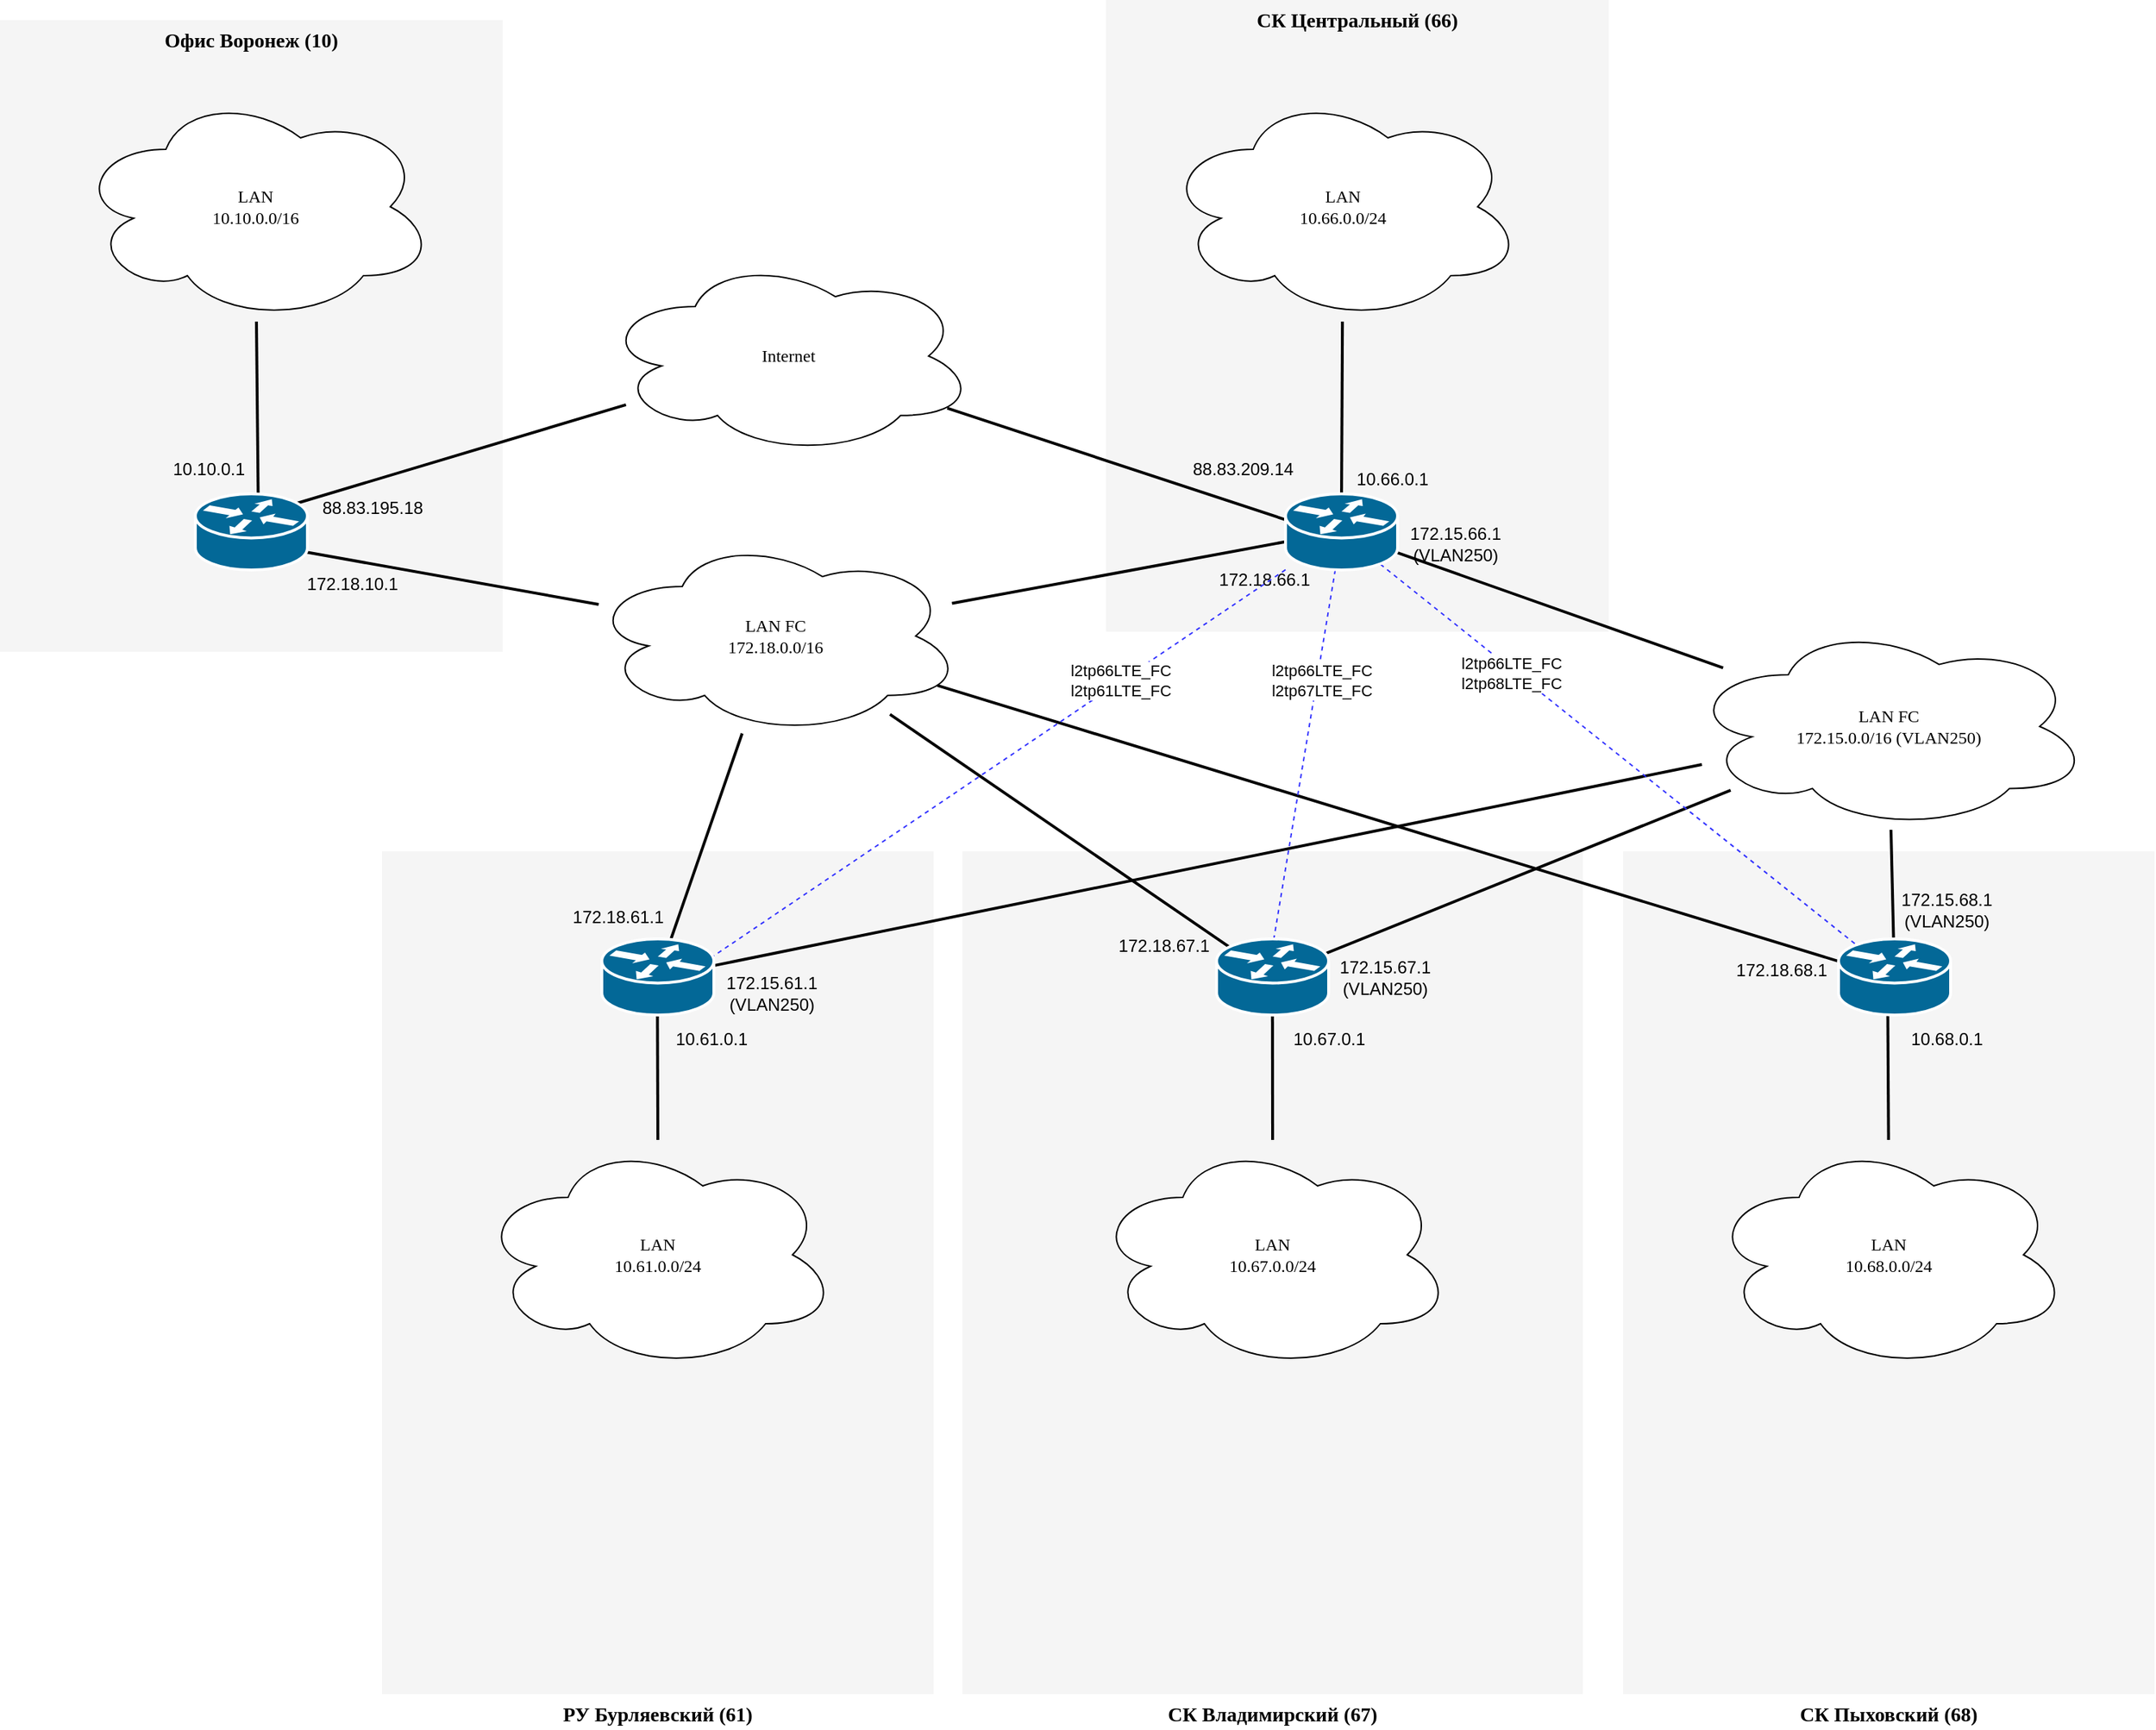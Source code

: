 <mxfile version="15.7.0" type="github">
  <diagram name="Page-1" id="c37626ed-c26b-45fb-9056-f9ebc6bb27b6">
    <mxGraphModel dx="1422" dy="794" grid="1" gridSize="10" guides="1" tooltips="1" connect="1" arrows="1" fold="1" page="1" pageScale="1" pageWidth="1100" pageHeight="850" background="none" math="0" shadow="0">
      <root>
        <mxCell id="0" />
        <mxCell id="1" parent="0" />
        <mxCell id="1c7a67bf8fd3230f-83" value="СК Центральный (66)" style="whiteSpace=wrap;html=1;rounded=0;shadow=0;comic=0;strokeWidth=1;fontFamily=Verdana;fontSize=14;fillColor=#f5f5f5;strokeColor=none;verticalAlign=top;fontStyle=1" parent="1" vertex="1">
          <mxGeometry x="1010" y="246" width="350" height="440" as="geometry" />
        </mxCell>
        <mxCell id="1c7a67bf8fd3230f-82" value="СК Пыховский (68)" style="whiteSpace=wrap;html=1;rounded=0;shadow=0;comic=0;strokeWidth=1;fontFamily=Verdana;fontSize=14;fillColor=#f5f5f5;strokeColor=none;fontStyle=1;verticalAlign=top;labelPosition=center;verticalLabelPosition=bottom;align=center;" parent="1" vertex="1">
          <mxGeometry x="1370" y="839" width="370" height="587" as="geometry" />
        </mxCell>
        <mxCell id="1c7a67bf8fd3230f-81" value="СК Владимирский (67)" style="whiteSpace=wrap;html=1;rounded=0;shadow=0;comic=0;strokeWidth=1;fontFamily=Verdana;fontSize=14;fillColor=#f5f5f5;strokeColor=none;fontStyle=1;verticalAlign=top;labelPosition=center;verticalLabelPosition=bottom;align=center;" parent="1" vertex="1">
          <mxGeometry x="910" y="839.0" width="432" height="587" as="geometry" />
        </mxCell>
        <mxCell id="1c7a67bf8fd3230f-80" value="РУ Бурляевский (61)" style="whiteSpace=wrap;html=1;rounded=0;shadow=0;comic=0;strokeWidth=1;fontFamily=Verdana;fontSize=14;fillColor=#f5f5f5;strokeColor=none;fontStyle=1;verticalAlign=top;labelPosition=center;verticalLabelPosition=bottom;align=center;" parent="1" vertex="1">
          <mxGeometry x="506" y="839" width="384" height="587" as="geometry" />
        </mxCell>
        <mxCell id="1c7a67bf8fd3230f-15" value="Internet" style="ellipse;shape=cloud;whiteSpace=wrap;html=1;rounded=0;shadow=0;comic=0;strokeWidth=1;fontFamily=Verdana;fontSize=12;" parent="1" vertex="1">
          <mxGeometry x="659" y="425" width="260" height="138" as="geometry" />
        </mxCell>
        <mxCell id="1c7a67bf8fd3230f-54" style="edgeStyle=none;html=1;labelBackgroundColor=none;startFill=0;endArrow=none;endFill=0;strokeWidth=2;fontFamily=Verdana;fontSize=12;exitX=0.485;exitY=0.506;exitDx=0;exitDy=0;exitPerimeter=0;" parent="1" source="1c7a67bf8fd3230f-47" target="58_N4NvC8-cw4pMC1R1P-5" edge="1">
          <mxGeometry relative="1" as="geometry">
            <mxPoint x="1174" y="696" as="targetPoint" />
          </mxGeometry>
        </mxCell>
        <mxCell id="58_N4NvC8-cw4pMC1R1P-2" value="LAN&lt;br&gt;10.66.0.0/24" style="ellipse;shape=cloud;whiteSpace=wrap;html=1;rounded=0;shadow=0;comic=0;strokeWidth=1;fontFamily=Verdana;fontSize=12;" parent="1" vertex="1">
          <mxGeometry x="1050" y="310" width="250" height="160" as="geometry" />
        </mxCell>
        <mxCell id="58_N4NvC8-cw4pMC1R1P-3" style="edgeStyle=none;html=1;labelBackgroundColor=none;startFill=0;endArrow=none;endFill=0;strokeWidth=2;fontFamily=Verdana;fontSize=12;entryX=0.5;entryY=0;entryDx=0;entryDy=0;entryPerimeter=0;" parent="1" source="58_N4NvC8-cw4pMC1R1P-2" target="1c7a67bf8fd3230f-47" edge="1">
          <mxGeometry relative="1" as="geometry">
            <mxPoint x="1260" y="500.0" as="sourcePoint" />
            <mxPoint x="1260" y="553" as="targetPoint" />
          </mxGeometry>
        </mxCell>
        <mxCell id="58_N4NvC8-cw4pMC1R1P-4" value="10.66.0.1" style="text;html=1;resizable=0;autosize=1;align=center;verticalAlign=middle;points=[];fillColor=none;strokeColor=none;rounded=0;" parent="1" vertex="1">
          <mxGeometry x="1174" y="570" width="70" height="20" as="geometry" />
        </mxCell>
        <mxCell id="58_N4NvC8-cw4pMC1R1P-5" value="LAN FC&lt;br&gt;172.15.0.0/16 (VLAN250)" style="ellipse;shape=cloud;whiteSpace=wrap;html=1;rounded=0;shadow=0;comic=0;strokeWidth=1;fontFamily=Verdana;fontSize=12;" parent="1" vertex="1">
          <mxGeometry x="1415" y="680" width="280" height="144" as="geometry" />
        </mxCell>
        <mxCell id="58_N4NvC8-cw4pMC1R1P-7" value="172.15.66.1&lt;br&gt;(VLAN250)" style="text;html=1;resizable=0;autosize=1;align=center;verticalAlign=middle;points=[];fillColor=none;strokeColor=none;rounded=0;" parent="1" vertex="1">
          <mxGeometry x="1213" y="610" width="80" height="30" as="geometry" />
        </mxCell>
        <mxCell id="58_N4NvC8-cw4pMC1R1P-14" style="edgeStyle=none;html=1;labelBackgroundColor=none;startFill=0;endArrow=none;endFill=0;strokeWidth=2;fontFamily=Verdana;fontSize=12;exitX=0.497;exitY=0.38;exitDx=0;exitDy=0;exitPerimeter=0;" parent="1" source="58_N4NvC8-cw4pMC1R1P-13" target="58_N4NvC8-cw4pMC1R1P-5" edge="1">
          <mxGeometry relative="1" as="geometry">
            <mxPoint x="1182.83" y="626.818" as="sourcePoint" />
            <mxPoint x="1354.776" y="712.261" as="targetPoint" />
          </mxGeometry>
        </mxCell>
        <mxCell id="58_N4NvC8-cw4pMC1R1P-15" value="172.15.68.1&lt;br&gt;(VLAN250)" style="text;html=1;resizable=0;autosize=1;align=center;verticalAlign=middle;points=[];fillColor=none;strokeColor=none;rounded=0;" parent="1" vertex="1">
          <mxGeometry x="1555" y="865" width="80" height="30" as="geometry" />
        </mxCell>
        <mxCell id="58_N4NvC8-cw4pMC1R1P-16" value="172.15.67.1&lt;br&gt;(VLAN250)" style="text;html=1;resizable=0;autosize=1;align=center;verticalAlign=middle;points=[];fillColor=none;strokeColor=none;rounded=0;" parent="1" vertex="1">
          <mxGeometry x="1164" y="911.5" width="80" height="30" as="geometry" />
        </mxCell>
        <mxCell id="58_N4NvC8-cw4pMC1R1P-17" value="172.15.61.1&lt;br&gt;(VLAN250)" style="text;html=1;resizable=0;autosize=1;align=center;verticalAlign=middle;points=[];fillColor=none;strokeColor=none;rounded=0;" parent="1" vertex="1">
          <mxGeometry x="737" y="923" width="80" height="30" as="geometry" />
        </mxCell>
        <mxCell id="58_N4NvC8-cw4pMC1R1P-18" style="edgeStyle=none;html=1;labelBackgroundColor=none;startFill=0;endArrow=none;endFill=0;strokeWidth=2;fontFamily=Verdana;fontSize=12;exitX=0.468;exitY=0.491;exitDx=0;exitDy=0;exitPerimeter=0;" parent="1" source="58_N4NvC8-cw4pMC1R1P-12" target="58_N4NvC8-cw4pMC1R1P-5" edge="1">
          <mxGeometry relative="1" as="geometry">
            <mxPoint x="1568.766" y="930.14" as="sourcePoint" />
            <mxPoint x="1284.594" y="799.859" as="targetPoint" />
          </mxGeometry>
        </mxCell>
        <mxCell id="58_N4NvC8-cw4pMC1R1P-19" style="edgeStyle=none;html=1;labelBackgroundColor=none;startFill=0;endArrow=none;endFill=0;strokeWidth=2;fontFamily=Verdana;fontSize=12;" parent="1" source="58_N4NvC8-cw4pMC1R1P-11" target="58_N4NvC8-cw4pMC1R1P-5" edge="1">
          <mxGeometry relative="1" as="geometry">
            <mxPoint x="1578.766" y="940.14" as="sourcePoint" />
            <mxPoint x="1294.594" y="809.859" as="targetPoint" />
          </mxGeometry>
        </mxCell>
        <mxCell id="58_N4NvC8-cw4pMC1R1P-20" value="LAN&lt;br&gt;10.68.0.0/24" style="ellipse;shape=cloud;whiteSpace=wrap;html=1;rounded=0;shadow=0;comic=0;strokeWidth=1;fontFamily=Verdana;fontSize=12;" parent="1" vertex="1">
          <mxGeometry x="1430" y="1040" width="250" height="160" as="geometry" />
        </mxCell>
        <mxCell id="58_N4NvC8-cw4pMC1R1P-21" style="edgeStyle=none;html=1;labelBackgroundColor=none;startFill=0;endArrow=none;endFill=0;strokeWidth=2;fontFamily=Verdana;fontSize=12;entryX=0.437;entryY=0.38;entryDx=0;entryDy=0;entryPerimeter=0;" parent="1" source="58_N4NvC8-cw4pMC1R1P-20" target="58_N4NvC8-cw4pMC1R1P-13" edge="1">
          <mxGeometry relative="1" as="geometry">
            <mxPoint x="1568.766" y="930.14" as="sourcePoint" />
            <mxPoint x="1284.594" y="799.859" as="targetPoint" />
          </mxGeometry>
        </mxCell>
        <mxCell id="58_N4NvC8-cw4pMC1R1P-22" value="LAN&lt;br&gt;10.67.0.0/24" style="ellipse;shape=cloud;whiteSpace=wrap;html=1;rounded=0;shadow=0;comic=0;strokeWidth=1;fontFamily=Verdana;fontSize=12;" parent="1" vertex="1">
          <mxGeometry x="1001" y="1040" width="250" height="160" as="geometry" />
        </mxCell>
        <mxCell id="58_N4NvC8-cw4pMC1R1P-23" value="LAN&lt;br&gt;10.61.0.0/24" style="ellipse;shape=cloud;whiteSpace=wrap;html=1;rounded=0;shadow=0;comic=0;strokeWidth=1;fontFamily=Verdana;fontSize=12;" parent="1" vertex="1">
          <mxGeometry x="573" y="1040" width="250" height="160" as="geometry" />
        </mxCell>
        <mxCell id="58_N4NvC8-cw4pMC1R1P-24" style="edgeStyle=none;html=1;labelBackgroundColor=none;startFill=0;endArrow=none;endFill=0;strokeWidth=2;fontFamily=Verdana;fontSize=12;entryX=0.498;entryY=0.357;entryDx=0;entryDy=0;entryPerimeter=0;" parent="1" source="58_N4NvC8-cw4pMC1R1P-22" target="58_N4NvC8-cw4pMC1R1P-12" edge="1">
          <mxGeometry relative="1" as="geometry">
            <mxPoint x="1565.0" y="1050" as="sourcePoint" />
            <mxPoint x="1564.086" y="930.14" as="targetPoint" />
          </mxGeometry>
        </mxCell>
        <mxCell id="58_N4NvC8-cw4pMC1R1P-25" style="edgeStyle=none;html=1;labelBackgroundColor=none;startFill=0;endArrow=none;endFill=0;strokeWidth=2;fontFamily=Verdana;fontSize=12;entryX=0.495;entryY=0.468;entryDx=0;entryDy=0;entryPerimeter=0;" parent="1" source="58_N4NvC8-cw4pMC1R1P-23" target="58_N4NvC8-cw4pMC1R1P-11" edge="1">
          <mxGeometry relative="1" as="geometry">
            <mxPoint x="1575.0" y="1060" as="sourcePoint" />
            <mxPoint x="1574.086" y="940.14" as="targetPoint" />
          </mxGeometry>
        </mxCell>
        <mxCell id="58_N4NvC8-cw4pMC1R1P-26" value="10.68.0.1" style="text;html=1;resizable=0;autosize=1;align=center;verticalAlign=middle;points=[];fillColor=none;strokeColor=none;rounded=0;" parent="1" vertex="1">
          <mxGeometry x="1560" y="960" width="70" height="20" as="geometry" />
        </mxCell>
        <mxCell id="58_N4NvC8-cw4pMC1R1P-27" value="10.67.0.1" style="text;html=1;resizable=0;autosize=1;align=center;verticalAlign=middle;points=[];fillColor=none;strokeColor=none;rounded=0;" parent="1" vertex="1">
          <mxGeometry x="1130" y="960" width="70" height="20" as="geometry" />
        </mxCell>
        <mxCell id="58_N4NvC8-cw4pMC1R1P-28" value="10.61.0.1" style="text;html=1;resizable=0;autosize=1;align=center;verticalAlign=middle;points=[];fillColor=none;strokeColor=none;rounded=0;" parent="1" vertex="1">
          <mxGeometry x="700" y="960" width="70" height="20" as="geometry" />
        </mxCell>
        <mxCell id="tx_tMeaAyU1wcFvPWiur-1" value="LAN FC&lt;br&gt;172.18.0.0/16" style="ellipse;shape=cloud;whiteSpace=wrap;html=1;rounded=0;shadow=0;comic=0;strokeWidth=1;fontFamily=Verdana;fontSize=12;" parent="1" vertex="1">
          <mxGeometry x="650" y="620" width="260" height="138" as="geometry" />
        </mxCell>
        <mxCell id="tx_tMeaAyU1wcFvPWiur-2" style="edgeStyle=none;html=1;labelBackgroundColor=none;startFill=0;endArrow=none;endFill=0;strokeWidth=2;fontFamily=Verdana;fontSize=12;" parent="1" source="tx_tMeaAyU1wcFvPWiur-1" target="58_N4NvC8-cw4pMC1R1P-11" edge="1">
          <mxGeometry relative="1" as="geometry">
            <mxPoint x="1185.0" y="480.0" as="sourcePoint" />
            <mxPoint x="1184" y="600.0" as="targetPoint" />
          </mxGeometry>
        </mxCell>
        <mxCell id="tx_tMeaAyU1wcFvPWiur-3" value="172.18.61.1" style="text;html=1;resizable=0;autosize=1;align=center;verticalAlign=middle;points=[];fillColor=none;strokeColor=none;rounded=0;" parent="1" vertex="1">
          <mxGeometry x="630" y="875" width="80" height="20" as="geometry" />
        </mxCell>
        <mxCell id="tx_tMeaAyU1wcFvPWiur-4" value="172.18.67.1" style="text;html=1;resizable=0;autosize=1;align=center;verticalAlign=middle;points=[];fillColor=none;strokeColor=none;rounded=0;" parent="1" vertex="1">
          <mxGeometry x="1010" y="895" width="80" height="20" as="geometry" />
        </mxCell>
        <mxCell id="tx_tMeaAyU1wcFvPWiur-5" style="edgeStyle=none;html=1;labelBackgroundColor=none;startFill=0;endArrow=none;endFill=0;strokeWidth=2;fontFamily=Verdana;fontSize=12;entryX=0.407;entryY=0.402;entryDx=0;entryDy=0;entryPerimeter=0;" parent="1" source="tx_tMeaAyU1wcFvPWiur-1" target="58_N4NvC8-cw4pMC1R1P-12" edge="1">
          <mxGeometry relative="1" as="geometry">
            <mxPoint x="931.322" y="809.455" as="sourcePoint" />
            <mxPoint x="747" y="914.312" as="targetPoint" />
          </mxGeometry>
        </mxCell>
        <mxCell id="tx_tMeaAyU1wcFvPWiur-6" value="172.18.68.1" style="text;html=1;resizable=0;autosize=1;align=center;verticalAlign=middle;points=[];fillColor=none;strokeColor=none;rounded=0;" parent="1" vertex="1">
          <mxGeometry x="1440" y="911.5" width="80" height="20" as="geometry" />
        </mxCell>
        <mxCell id="tx_tMeaAyU1wcFvPWiur-7" style="edgeStyle=none;html=1;labelBackgroundColor=none;startFill=0;endArrow=none;endFill=0;strokeWidth=2;fontFamily=Verdana;fontSize=12;entryX=0.633;entryY=0.579;entryDx=0;entryDy=0;entryPerimeter=0;" parent="1" source="tx_tMeaAyU1wcFvPWiur-1" target="58_N4NvC8-cw4pMC1R1P-13" edge="1">
          <mxGeometry relative="1" as="geometry">
            <mxPoint x="1061.234" y="824.437" as="sourcePoint" />
            <mxPoint x="1128.746" y="931.306" as="targetPoint" />
          </mxGeometry>
        </mxCell>
        <mxCell id="tx_tMeaAyU1wcFvPWiur-8" value="172.18.66.1" style="text;html=1;resizable=0;autosize=1;align=center;verticalAlign=middle;points=[];fillColor=none;strokeColor=none;rounded=0;" parent="1" vertex="1">
          <mxGeometry x="1080" y="640" width="80" height="20" as="geometry" />
        </mxCell>
        <mxCell id="tx_tMeaAyU1wcFvPWiur-9" style="edgeStyle=none;html=1;labelBackgroundColor=none;startFill=0;endArrow=none;endFill=0;strokeWidth=2;fontFamily=Verdana;fontSize=12;exitX=0.305;exitY=0.546;exitDx=0;exitDy=0;exitPerimeter=0;" parent="1" source="1c7a67bf8fd3230f-47" target="tx_tMeaAyU1wcFvPWiur-1" edge="1">
          <mxGeometry relative="1" as="geometry">
            <mxPoint x="931.322" y="809.455" as="sourcePoint" />
            <mxPoint x="747" y="914.312" as="targetPoint" />
          </mxGeometry>
        </mxCell>
        <mxCell id="tx_tMeaAyU1wcFvPWiur-10" value="Офис Воронеж (10)" style="whiteSpace=wrap;html=1;rounded=0;shadow=0;comic=0;strokeWidth=1;fontFamily=Verdana;fontSize=14;fillColor=#f5f5f5;strokeColor=none;verticalAlign=top;fontStyle=1" parent="1" vertex="1">
          <mxGeometry x="240" y="260" width="350" height="440" as="geometry" />
        </mxCell>
        <mxCell id="tx_tMeaAyU1wcFvPWiur-12" value="LAN&lt;br&gt;10.10.0.0/16" style="ellipse;shape=cloud;whiteSpace=wrap;html=1;rounded=0;shadow=0;comic=0;strokeWidth=1;fontFamily=Verdana;fontSize=12;" parent="1" vertex="1">
          <mxGeometry x="293" y="310" width="250" height="160" as="geometry" />
        </mxCell>
        <mxCell id="tx_tMeaAyU1wcFvPWiur-13" value="10.10.0.1" style="text;html=1;resizable=0;autosize=1;align=center;verticalAlign=middle;points=[];fillColor=none;strokeColor=none;rounded=0;" parent="1" vertex="1">
          <mxGeometry x="350" y="563" width="70" height="20" as="geometry" />
        </mxCell>
        <mxCell id="tx_tMeaAyU1wcFvPWiur-14" value="88.83.195.18" style="text;html=1;resizable=0;autosize=1;align=center;verticalAlign=middle;points=[];fillColor=none;strokeColor=none;rounded=0;" parent="1" vertex="1">
          <mxGeometry x="454" y="590" width="90" height="20" as="geometry" />
        </mxCell>
        <mxCell id="tx_tMeaAyU1wcFvPWiur-15" value="172.18.10.1" style="text;html=1;resizable=0;autosize=1;align=center;verticalAlign=middle;points=[];fillColor=none;strokeColor=none;rounded=0;" parent="1" vertex="1">
          <mxGeometry x="445" y="643" width="80" height="20" as="geometry" />
        </mxCell>
        <mxCell id="tx_tMeaAyU1wcFvPWiur-18" style="edgeStyle=none;html=1;labelBackgroundColor=none;startFill=0;endArrow=none;endFill=0;strokeWidth=2;fontFamily=Verdana;fontSize=12;entryX=0.564;entryY=0.491;entryDx=0;entryDy=0;entryPerimeter=0;" parent="1" source="tx_tMeaAyU1wcFvPWiur-12" target="tx_tMeaAyU1wcFvPWiur-17" edge="1">
          <mxGeometry relative="1" as="geometry">
            <mxPoint x="521" y="440" as="sourcePoint" />
            <mxPoint x="520" y="560" as="targetPoint" />
          </mxGeometry>
        </mxCell>
        <mxCell id="tx_tMeaAyU1wcFvPWiur-19" style="edgeStyle=none;html=1;labelBackgroundColor=none;startFill=0;endArrow=none;endFill=0;strokeWidth=2;fontFamily=Verdana;fontSize=12;exitX=0.578;exitY=0.657;exitDx=0;exitDy=0;exitPerimeter=0;" parent="1" source="tx_tMeaAyU1wcFvPWiur-17" target="tx_tMeaAyU1wcFvPWiur-1" edge="1">
          <mxGeometry relative="1" as="geometry">
            <mxPoint x="1185.0" y="480.0" as="sourcePoint" />
            <mxPoint x="1184" y="600.0" as="targetPoint" />
          </mxGeometry>
        </mxCell>
        <mxCell id="tx_tMeaAyU1wcFvPWiur-20" style="edgeStyle=none;html=1;labelBackgroundColor=none;startFill=0;endArrow=none;endFill=0;strokeWidth=2;fontFamily=Verdana;fontSize=12;entryX=0.352;entryY=0.368;entryDx=0;entryDy=0;entryPerimeter=0;" parent="1" source="1c7a67bf8fd3230f-15" target="tx_tMeaAyU1wcFvPWiur-17" edge="1">
          <mxGeometry relative="1" as="geometry">
            <mxPoint x="428.417" y="480.0" as="sourcePoint" />
            <mxPoint x="429.992" y="626.023" as="targetPoint" />
          </mxGeometry>
        </mxCell>
        <mxCell id="tx_tMeaAyU1wcFvPWiur-17" value="" style="shape=mxgraph.cisco.routers.router;html=1;dashed=0;fillColor=#036897;strokeColor=#ffffff;strokeWidth=2;verticalLabelPosition=bottom;verticalAlign=top;rounded=0;shadow=0;comic=0;fontFamily=Verdana;fontSize=12;" parent="1" vertex="1">
          <mxGeometry x="376" y="590" width="78" height="53" as="geometry" />
        </mxCell>
        <mxCell id="tx_tMeaAyU1wcFvPWiur-21" style="edgeStyle=none;html=1;labelBackgroundColor=none;startFill=0;endArrow=none;endFill=0;strokeWidth=2;fontFamily=Verdana;fontSize=12;entryX=0.516;entryY=0.59;entryDx=0;entryDy=0;entryPerimeter=0;" parent="1" source="1c7a67bf8fd3230f-15" target="1c7a67bf8fd3230f-47" edge="1">
          <mxGeometry relative="1" as="geometry">
            <mxPoint x="593.483" y="720.965" as="sourcePoint" />
            <mxPoint x="413.456" y="619.504" as="targetPoint" />
          </mxGeometry>
        </mxCell>
        <mxCell id="J0VGMc1RVm48U5fGLF9g-1" value="88.83.209.14" style="text;html=1;resizable=0;autosize=1;align=center;verticalAlign=middle;points=[];fillColor=none;strokeColor=none;rounded=0;" vertex="1" parent="1">
          <mxGeometry x="1060" y="563" width="90" height="20" as="geometry" />
        </mxCell>
        <mxCell id="J0VGMc1RVm48U5fGLF9g-2" value="" style="endArrow=none;dashed=1;html=1;rounded=0;entryX=0.449;entryY=0.547;entryDx=0;entryDy=0;entryPerimeter=0;fontColor=#3333FF;strokeColor=#3333FF;" edge="1" parent="1" source="1c7a67bf8fd3230f-47" target="58_N4NvC8-cw4pMC1R1P-12">
          <mxGeometry width="50" height="50" relative="1" as="geometry">
            <mxPoint x="630" y="640" as="sourcePoint" />
            <mxPoint x="680" y="590" as="targetPoint" />
          </mxGeometry>
        </mxCell>
        <mxCell id="J0VGMc1RVm48U5fGLF9g-3" value="l2tp66LTE_FC&lt;br&gt;l2tp67LTE_FC" style="edgeLabel;html=1;align=center;verticalAlign=middle;resizable=0;points=[];" vertex="1" connectable="0" parent="J0VGMc1RVm48U5fGLF9g-2">
          <mxGeometry x="-0.389" y="-2" relative="1" as="geometry">
            <mxPoint x="7" y="-10" as="offset" />
          </mxGeometry>
        </mxCell>
        <mxCell id="58_N4NvC8-cw4pMC1R1P-12" value="" style="shape=mxgraph.cisco.routers.router;html=1;dashed=0;fillColor=#036897;strokeColor=#ffffff;strokeWidth=2;verticalLabelPosition=bottom;verticalAlign=top;rounded=0;shadow=0;comic=0;fontFamily=Verdana;fontSize=12;" parent="1" vertex="1">
          <mxGeometry x="1087" y="900" width="78" height="53" as="geometry" />
        </mxCell>
        <mxCell id="J0VGMc1RVm48U5fGLF9g-5" value="" style="endArrow=none;dashed=1;html=1;rounded=0;entryX=0.577;entryY=0.642;entryDx=0;entryDy=0;entryPerimeter=0;fontColor=#3333FF;strokeColor=#3333FF;" edge="1" parent="1" source="1c7a67bf8fd3230f-47" target="58_N4NvC8-cw4pMC1R1P-11">
          <mxGeometry width="50" height="50" relative="1" as="geometry">
            <mxPoint x="1179.592" y="653" as="sourcePoint" />
            <mxPoint x="1132.022" y="938.991" as="targetPoint" />
          </mxGeometry>
        </mxCell>
        <mxCell id="J0VGMc1RVm48U5fGLF9g-6" value="l2tp66LTE_FC&lt;br&gt;l2tp61LTE_FC" style="edgeLabel;html=1;align=center;verticalAlign=middle;resizable=0;points=[];" vertex="1" connectable="0" parent="J0VGMc1RVm48U5fGLF9g-5">
          <mxGeometry x="-0.389" y="-2" relative="1" as="geometry">
            <mxPoint x="18" y="-10" as="offset" />
          </mxGeometry>
        </mxCell>
        <mxCell id="J0VGMc1RVm48U5fGLF9g-7" value="" style="endArrow=none;dashed=1;html=1;rounded=0;entryX=0.463;entryY=0.437;entryDx=0;entryDy=0;entryPerimeter=0;fontColor=#3333FF;strokeColor=#3333FF;exitX=0.546;exitY=0.571;exitDx=0;exitDy=0;exitPerimeter=0;" edge="1" parent="1" source="1c7a67bf8fd3230f-47" target="58_N4NvC8-cw4pMC1R1P-13">
          <mxGeometry width="50" height="50" relative="1" as="geometry">
            <mxPoint x="1179.592" y="653" as="sourcePoint" />
            <mxPoint x="1132.022" y="938.991" as="targetPoint" />
          </mxGeometry>
        </mxCell>
        <mxCell id="J0VGMc1RVm48U5fGLF9g-8" value="l2tp66LTE_FC&lt;br&gt;l2tp68LTE_FC" style="edgeLabel;html=1;align=center;verticalAlign=middle;resizable=0;points=[];" vertex="1" connectable="0" parent="J0VGMc1RVm48U5fGLF9g-7">
          <mxGeometry x="-0.389" y="-2" relative="1" as="geometry">
            <mxPoint as="offset" />
          </mxGeometry>
        </mxCell>
        <mxCell id="1c7a67bf8fd3230f-47" value="" style="shape=mxgraph.cisco.routers.router;html=1;dashed=0;fillColor=#036897;strokeColor=#ffffff;strokeWidth=2;verticalLabelPosition=bottom;verticalAlign=top;rounded=0;shadow=0;comic=0;fontFamily=Verdana;fontSize=12;" parent="1" vertex="1">
          <mxGeometry x="1135" y="590" width="78" height="53" as="geometry" />
        </mxCell>
        <mxCell id="58_N4NvC8-cw4pMC1R1P-13" value="" style="shape=mxgraph.cisco.routers.router;html=1;dashed=0;fillColor=#036897;strokeColor=#ffffff;strokeWidth=2;verticalLabelPosition=bottom;verticalAlign=top;rounded=0;shadow=0;comic=0;fontFamily=Verdana;fontSize=12;" parent="1" vertex="1">
          <mxGeometry x="1520" y="900" width="78" height="53" as="geometry" />
        </mxCell>
        <mxCell id="58_N4NvC8-cw4pMC1R1P-11" value="" style="shape=mxgraph.cisco.routers.router;html=1;dashed=0;fillColor=#036897;strokeColor=#ffffff;strokeWidth=2;verticalLabelPosition=bottom;verticalAlign=top;rounded=0;shadow=0;comic=0;fontFamily=Verdana;fontSize=12;" parent="1" vertex="1">
          <mxGeometry x="659" y="900" width="78" height="53" as="geometry" />
        </mxCell>
      </root>
    </mxGraphModel>
  </diagram>
</mxfile>
